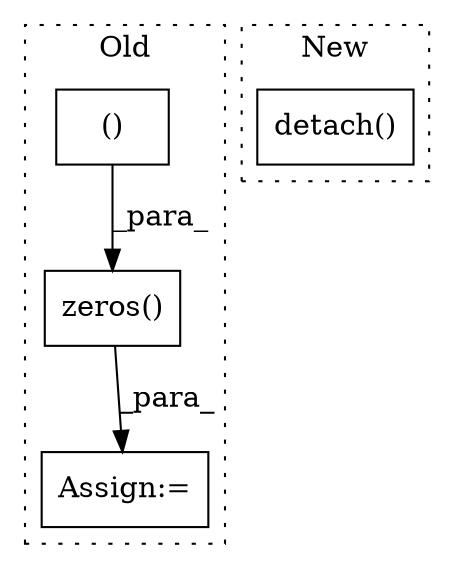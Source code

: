 digraph G {
subgraph cluster0 {
1 [label="zeros()" a="75" s="5453,5526" l="25,51" shape="box"];
3 [label="()" a="54" s="5493" l="32" shape="box"];
4 [label="Assign:=" a="68" s="5450" l="3" shape="box"];
label = "Old";
style="dotted";
}
subgraph cluster1 {
2 [label="detach()" a="75" s="5688" l="23" shape="box"];
label = "New";
style="dotted";
}
1 -> 4 [label="_para_"];
3 -> 1 [label="_para_"];
}